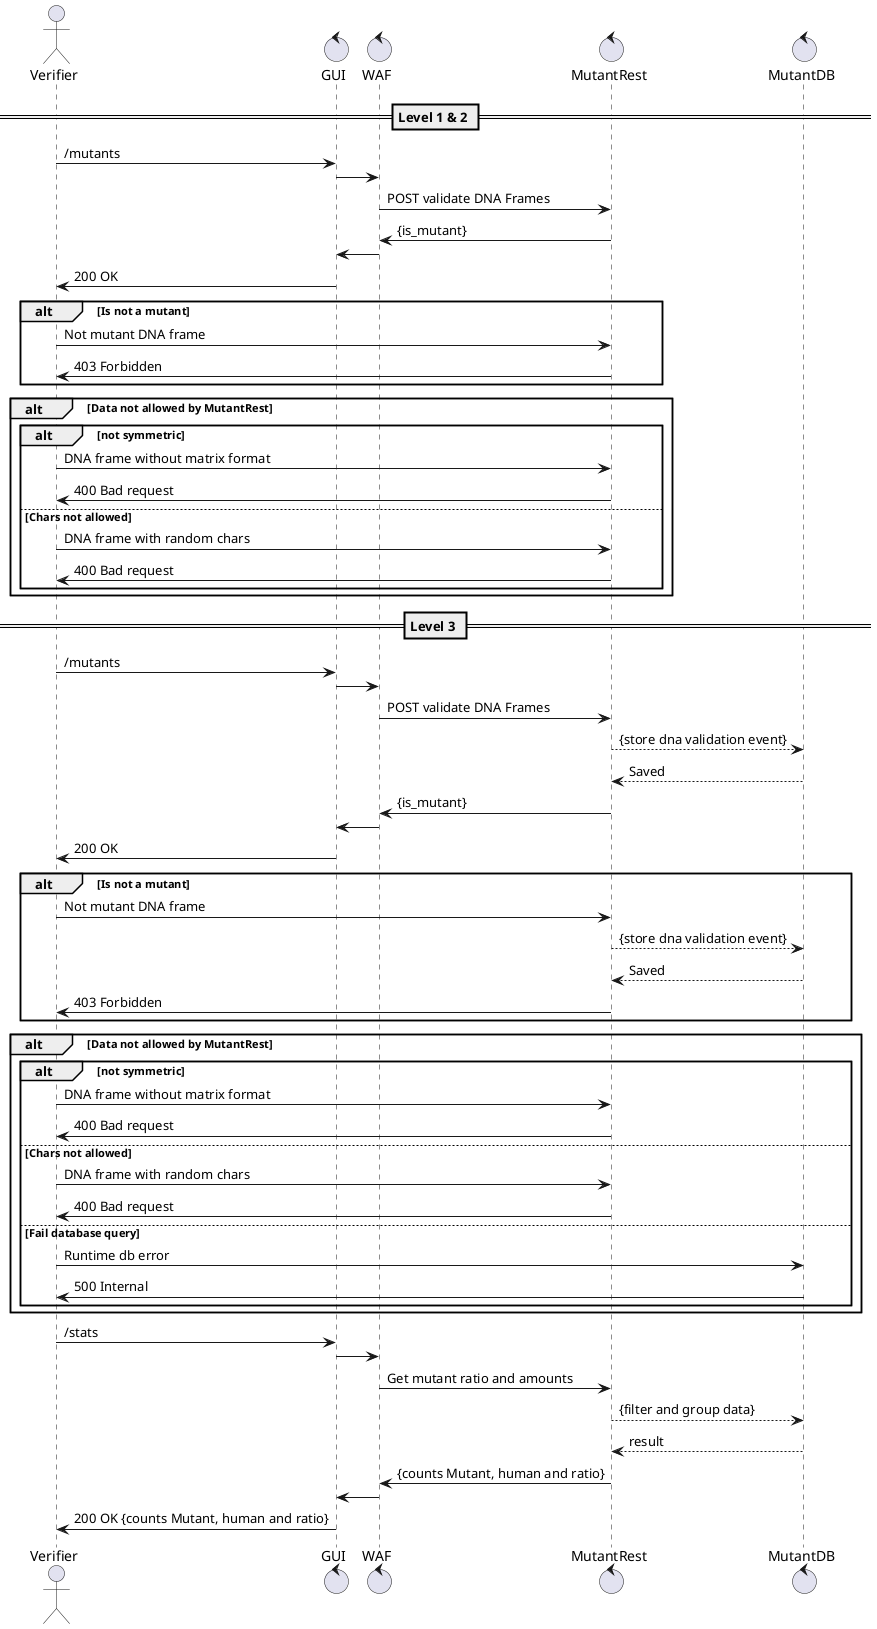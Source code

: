 @startuml
'https://plantuml.com/sequence-diagram

actor Verifier
control GUI
control WAF
control MutantRest
control MutantDB

== Level 1 & 2 ==

Verifier -> GUI:  /mutants
GUI -> WAF:
WAF -> MutantRest: POST validate DNA Frames
MutantRest -> WAF: {is_mutant}
WAF -> GUI:
GUI -> Verifier: 200 OK
alt Is not a mutant
Verifier -> MutantRest: Not mutant DNA frame
MutantRest -> Verifier: 403 Forbidden
end
alt Data not allowed by MutantRest
alt not symmetric
Verifier -> MutantRest: DNA frame without matrix format
MutantRest -> Verifier: 400 Bad request
else Chars not allowed
Verifier -> MutantRest: DNA frame with random chars
MutantRest -> Verifier: 400 Bad request
end
end

== Level 3 ==

Verifier -> GUI: /mutants
GUI -> WAF:
WAF -> MutantRest: POST validate DNA Frames
MutantRest --> MutantDB: {store dna validation event}
MutantDB --> MutantRest: Saved
MutantRest -> WAF: {is_mutant}
WAF -> GUI:
GUI -> Verifier: 200 OK
alt Is not a mutant
Verifier -> MutantRest: Not mutant DNA frame
MutantRest --> MutantDB: {store dna validation event}
MutantDB --> MutantRest: Saved
MutantRest -> Verifier: 403 Forbidden
end
alt Data not allowed by MutantRest
alt not symmetric
Verifier -> MutantRest: DNA frame without matrix format
MutantRest -> Verifier: 400 Bad request
else Chars not allowed
Verifier -> MutantRest: DNA frame with random chars
MutantRest -> Verifier: 400 Bad request
else Fail database query
Verifier -> MutantDB: Runtime db error
MutantDB -> Verifier: 500 Internal
end
end

Verifier -> GUI: /stats
GUI -> WAF:
WAF -> MutantRest: Get mutant ratio and amounts
MutantRest --> MutantDB: {filter and group data}
MutantDB --> MutantRest: result
MutantRest -> WAF: {counts Mutant, human and ratio}
WAF -> GUI:
GUI -> Verifier: 200 OK {counts Mutant, human and ratio}

@enduml